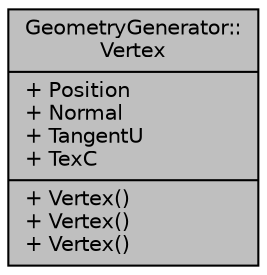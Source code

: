 digraph "GeometryGenerator::Vertex"
{
 // LATEX_PDF_SIZE
  edge [fontname="Helvetica",fontsize="10",labelfontname="Helvetica",labelfontsize="10"];
  node [fontname="Helvetica",fontsize="10",shape=record];
  Node1 [label="{GeometryGenerator::\lVertex\n|+ Position\l+ Normal\l+ TangentU\l+ TexC\l|+ Vertex()\l+ Vertex()\l+ Vertex()\l}",height=0.2,width=0.4,color="black", fillcolor="grey75", style="filled", fontcolor="black",tooltip=" "];
}
